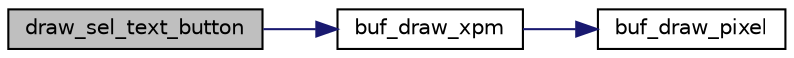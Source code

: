 digraph "draw_sel_text_button"
{
 // LATEX_PDF_SIZE
  edge [fontname="Helvetica",fontsize="10",labelfontname="Helvetica",labelfontsize="10"];
  node [fontname="Helvetica",fontsize="10",shape=record];
  rankdir="LR";
  Node1 [label="draw_sel_text_button",height=0.2,width=0.4,color="black", fillcolor="grey75", style="filled", fontcolor="black",tooltip="Draws the button that allows the user to input text into the canvas to a pixel buffer."];
  Node1 -> Node2 [color="midnightblue",fontsize="10",style="solid"];
  Node2 [label="buf_draw_xpm",height=0.2,width=0.4,color="black", fillcolor="white", style="filled",URL="$graphics_8c.html#a34c7bdd63f72bd3f735f7bec8738ddd6",tooltip="Draws a XPM to the given pixel buffer."];
  Node2 -> Node3 [color="midnightblue",fontsize="10",style="solid"];
  Node3 [label="buf_draw_pixel",height=0.2,width=0.4,color="black", fillcolor="white", style="filled",URL="$graphics_8c.html#a49604fff88a75a0bdf9d860b6bfd45a8",tooltip="Draws a pixel on a pixel_buffer."];
}
